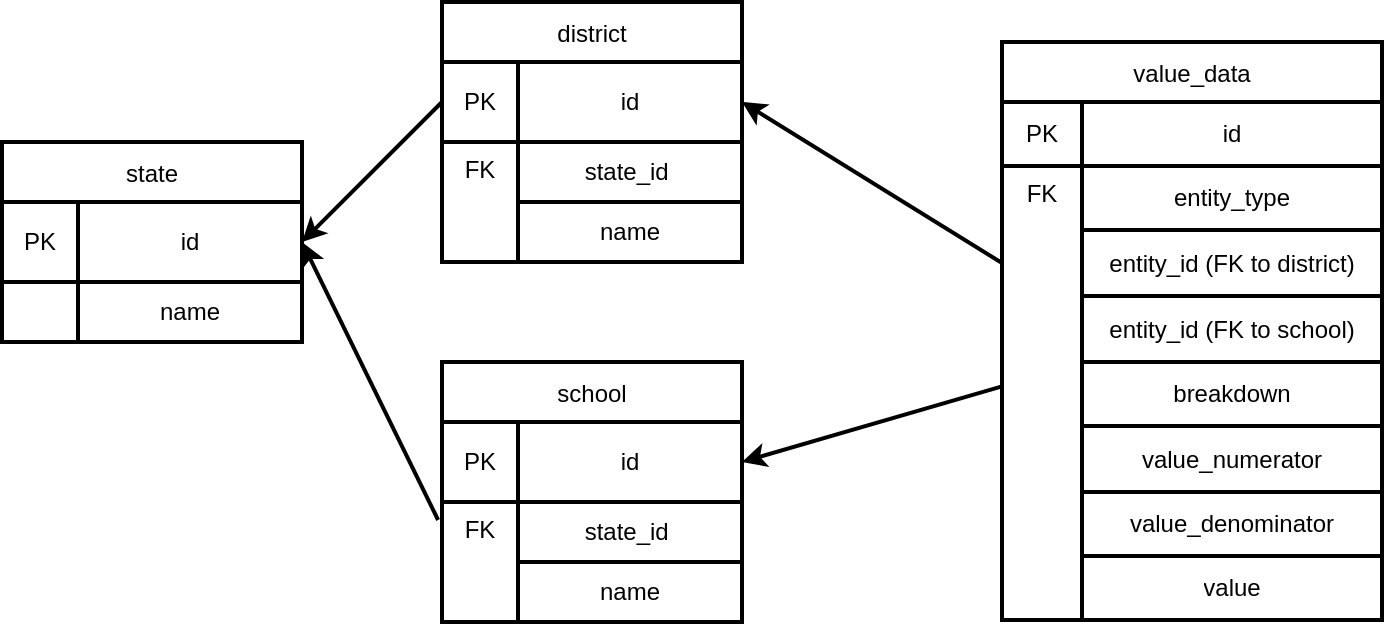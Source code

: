<mxfile>
    <diagram id="xssPVQGVZekKtmBHHXIr" name="Page-1">
        <mxGraphModel dx="973" dy="680" grid="1" gridSize="10" guides="1" tooltips="1" connect="1" arrows="1" fold="1" page="0" pageScale="1" pageWidth="850" pageHeight="1100" background="#ffffff" math="0" shadow="0">
            <root>
                <mxCell id="0"/>
                <mxCell id="1" parent="0"/>
                <mxCell id="152" style="edgeStyle=none;html=1;entryX=1;entryY=0.5;entryDx=0;entryDy=0;strokeWidth=2;fillColor=none;" edge="1" parent="1" source="32" target="126">
                    <mxGeometry relative="1" as="geometry">
                        <mxPoint x="440" y="470" as="targetPoint"/>
                    </mxGeometry>
                </mxCell>
                <mxCell id="32" value="value_data" style="shape=table;startSize=30;container=1;collapsible=0;childLayout=tableLayout;labelBackgroundColor=none;fontFamily=Helvetica;fontSize=12;strokeWidth=2;fillColor=none;" parent="1" vertex="1">
                    <mxGeometry x="560" y="260" width="190" height="289" as="geometry"/>
                </mxCell>
                <mxCell id="33" value="" style="shape=tableRow;horizontal=0;startSize=0;swimlaneHead=0;swimlaneBody=0;top=0;left=0;bottom=0;right=0;collapsible=0;dropTarget=0;fillColor=none;points=[[0,0.5],[1,0.5]];portConstraint=eastwest;labelBackgroundColor=none;fontFamily=Helvetica;fontSize=12;strokeWidth=2;" parent="32" vertex="1">
                    <mxGeometry y="30" width="190" height="32" as="geometry"/>
                </mxCell>
                <mxCell id="80" value="PK" style="shape=partialRectangle;html=1;whiteSpace=wrap;connectable=0;overflow=hidden;fillColor=none;top=0;left=0;bottom=0;right=0;pointerEvents=1;labelBackgroundColor=none;labelBorderColor=none;fontFamily=Helvetica;fontSize=12;strokeWidth=2;" parent="33" vertex="1">
                    <mxGeometry width="40" height="32" as="geometry">
                        <mxRectangle width="40" height="32" as="alternateBounds"/>
                    </mxGeometry>
                </mxCell>
                <mxCell id="34" value="&lt;span style=&quot;font-size: 12px; text-align: start;&quot;&gt;id&lt;/span&gt;" style="shape=partialRectangle;html=1;whiteSpace=wrap;connectable=0;overflow=hidden;fillColor=none;top=0;left=0;bottom=0;right=0;pointerEvents=1;labelBackgroundColor=none;labelBorderColor=none;fontFamily=Helvetica;fontSize=12;strokeWidth=2;" parent="33" vertex="1">
                    <mxGeometry x="40" width="150" height="32" as="geometry">
                        <mxRectangle width="150" height="32" as="alternateBounds"/>
                    </mxGeometry>
                </mxCell>
                <mxCell id="119" style="shape=tableRow;horizontal=0;startSize=0;swimlaneHead=0;swimlaneBody=0;top=0;left=0;bottom=0;right=0;collapsible=0;dropTarget=0;fillColor=none;points=[[0,0.5],[1,0.5]];portConstraint=eastwest;labelBackgroundColor=none;fontFamily=Helvetica;fontSize=12;strokeWidth=2;" vertex="1" parent="32">
                    <mxGeometry y="62" width="190" height="32" as="geometry"/>
                </mxCell>
                <mxCell id="120" value="FK" style="shape=partialRectangle;html=1;whiteSpace=wrap;connectable=0;overflow=hidden;fillColor=none;top=0;left=0;bottom=0;right=0;pointerEvents=1;labelBackgroundColor=none;labelBorderColor=none;fontFamily=Helvetica;fontSize=12;verticalAlign=top;rowspan=7;colspan=1;strokeWidth=2;" vertex="1" parent="119">
                    <mxGeometry width="40" height="227" as="geometry">
                        <mxRectangle width="40" height="32" as="alternateBounds"/>
                    </mxGeometry>
                </mxCell>
                <mxCell id="121" value="entity_type" style="shape=partialRectangle;html=1;whiteSpace=wrap;connectable=0;overflow=hidden;fillColor=none;top=0;left=0;bottom=0;right=0;pointerEvents=1;labelBackgroundColor=none;labelBorderColor=none;fontFamily=Helvetica;fontSize=12;strokeWidth=2;" vertex="1" parent="119">
                    <mxGeometry x="40" width="150" height="32" as="geometry">
                        <mxRectangle width="150" height="32" as="alternateBounds"/>
                    </mxGeometry>
                </mxCell>
                <mxCell id="136" value="" style="shape=tableRow;horizontal=0;startSize=0;swimlaneHead=0;swimlaneBody=0;top=0;left=0;bottom=0;right=0;collapsible=0;dropTarget=0;fillColor=none;points=[[0,0.5],[1,0.5]];portConstraint=eastwest;labelBackgroundColor=none;fontFamily=Helvetica;fontSize=12;strokeWidth=2;" vertex="1" parent="32">
                    <mxGeometry y="94" width="190" height="33" as="geometry"/>
                </mxCell>
                <mxCell id="137" value="" style="shape=partialRectangle;html=1;whiteSpace=wrap;connectable=0;overflow=hidden;fillColor=none;top=0;left=0;bottom=0;right=0;pointerEvents=1;fontColor=default;strokeColor=none;labelBackgroundColor=none;labelBorderColor=none;fontFamily=Helvetica;fontSize=12;verticalAlign=top;" vertex="1" visible="0" parent="136">
                    <mxGeometry width="40" height="33" as="geometry">
                        <mxRectangle width="40" height="33" as="alternateBounds"/>
                    </mxGeometry>
                </mxCell>
                <mxCell id="138" value="&lt;span style=&quot;font-size: 12px; text-align: start;&quot;&gt;entity_id (FK to district)&lt;/span&gt;" style="shape=partialRectangle;html=1;whiteSpace=wrap;connectable=0;overflow=hidden;fillColor=none;top=0;left=0;bottom=0;right=0;pointerEvents=1;labelBackgroundColor=none;labelBorderColor=none;fontFamily=Helvetica;fontSize=12;strokeWidth=2;" vertex="1" parent="136">
                    <mxGeometry x="40" width="150" height="33" as="geometry">
                        <mxRectangle width="150" height="33" as="alternateBounds"/>
                    </mxGeometry>
                </mxCell>
                <mxCell id="35" value="" style="shape=tableRow;horizontal=0;startSize=0;swimlaneHead=0;swimlaneBody=0;top=0;left=0;bottom=0;right=0;collapsible=0;dropTarget=0;fillColor=none;points=[[0,0.5],[1,0.5]];portConstraint=eastwest;labelBackgroundColor=none;fontFamily=Helvetica;fontSize=12;strokeWidth=2;" parent="32" vertex="1">
                    <mxGeometry y="127" width="190" height="33" as="geometry"/>
                </mxCell>
                <mxCell id="81" value="" style="shape=partialRectangle;html=1;whiteSpace=wrap;connectable=0;overflow=hidden;fillColor=none;top=0;left=0;bottom=0;right=0;pointerEvents=1;fontColor=default;strokeColor=none;labelBackgroundColor=none;labelBorderColor=none;fontFamily=Helvetica;fontSize=12;verticalAlign=top;" parent="35" vertex="1" visible="0">
                    <mxGeometry width="40" height="33" as="geometry">
                        <mxRectangle width="40" height="33" as="alternateBounds"/>
                    </mxGeometry>
                </mxCell>
                <mxCell id="36" value="&lt;span style=&quot;font-size: 12px; text-align: start;&quot;&gt;entity_id (FK to school)&lt;/span&gt;" style="shape=partialRectangle;html=1;whiteSpace=wrap;connectable=0;overflow=hidden;fillColor=none;top=0;left=0;bottom=0;right=0;pointerEvents=1;labelBackgroundColor=none;labelBorderColor=none;fontFamily=Helvetica;fontSize=12;strokeWidth=2;" parent="35" vertex="1">
                    <mxGeometry x="40" width="150" height="33" as="geometry">
                        <mxRectangle width="150" height="33" as="alternateBounds"/>
                    </mxGeometry>
                </mxCell>
                <mxCell id="37" value="" style="shape=tableRow;horizontal=0;startSize=0;swimlaneHead=0;swimlaneBody=0;top=0;left=0;bottom=0;right=0;collapsible=0;dropTarget=0;fillColor=none;points=[[0,0.5],[1,0.5]];portConstraint=eastwest;labelBackgroundColor=none;fontFamily=Helvetica;fontSize=12;strokeWidth=2;" parent="32" vertex="1">
                    <mxGeometry y="160" width="190" height="32" as="geometry"/>
                </mxCell>
                <mxCell id="82" value="" style="shape=partialRectangle;html=1;whiteSpace=wrap;connectable=0;overflow=hidden;fillColor=none;top=0;left=0;bottom=0;right=0;pointerEvents=1;fontColor=default;strokeColor=none;labelBackgroundColor=none;labelBorderColor=none;fontFamily=Helvetica;fontSize=12;" parent="37" vertex="1" visible="0">
                    <mxGeometry width="40" height="32" as="geometry">
                        <mxRectangle width="40" height="32" as="alternateBounds"/>
                    </mxGeometry>
                </mxCell>
                <mxCell id="38" value="&lt;span style=&quot;text-align: start;&quot;&gt;breakdown&lt;/span&gt;" style="shape=partialRectangle;html=1;whiteSpace=wrap;connectable=0;overflow=hidden;fillColor=none;top=0;left=0;bottom=0;right=0;pointerEvents=1;labelBackgroundColor=none;labelBorderColor=none;fontFamily=Helvetica;fontSize=12;strokeWidth=2;" parent="37" vertex="1">
                    <mxGeometry x="40" width="150" height="32" as="geometry">
                        <mxRectangle width="150" height="32" as="alternateBounds"/>
                    </mxGeometry>
                </mxCell>
                <mxCell id="39" value="" style="shape=tableRow;horizontal=0;startSize=0;swimlaneHead=0;swimlaneBody=0;top=0;left=0;bottom=0;right=0;collapsible=0;dropTarget=0;fillColor=none;points=[[0,0.5],[1,0.5]];portConstraint=eastwest;labelBackgroundColor=none;fontFamily=Helvetica;fontSize=12;strokeWidth=2;" parent="32" vertex="1">
                    <mxGeometry y="192" width="190" height="33" as="geometry"/>
                </mxCell>
                <mxCell id="83" value="" style="shape=partialRectangle;html=1;whiteSpace=wrap;connectable=0;overflow=hidden;fillColor=none;top=0;left=0;bottom=0;right=0;pointerEvents=1;fontColor=default;strokeColor=none;labelBackgroundColor=none;labelBorderColor=none;fontFamily=Helvetica;fontSize=12;" parent="39" vertex="1" visible="0">
                    <mxGeometry width="40" height="33" as="geometry">
                        <mxRectangle width="40" height="33" as="alternateBounds"/>
                    </mxGeometry>
                </mxCell>
                <mxCell id="40" value="value_numerator" style="shape=partialRectangle;html=1;whiteSpace=wrap;connectable=0;overflow=hidden;fillColor=none;top=0;left=0;bottom=0;right=0;pointerEvents=1;labelBackgroundColor=none;labelBorderColor=none;fontFamily=Helvetica;fontSize=12;strokeWidth=2;" parent="39" vertex="1">
                    <mxGeometry x="40" width="150" height="33" as="geometry">
                        <mxRectangle width="150" height="33" as="alternateBounds"/>
                    </mxGeometry>
                </mxCell>
                <mxCell id="41" value="" style="shape=tableRow;horizontal=0;startSize=0;swimlaneHead=0;swimlaneBody=0;top=0;left=0;bottom=0;right=0;collapsible=0;dropTarget=0;fillColor=none;points=[[0,0.5],[1,0.5]];portConstraint=eastwest;labelBackgroundColor=none;fontFamily=Helvetica;fontSize=12;strokeWidth=2;" parent="32" vertex="1">
                    <mxGeometry y="225" width="190" height="32" as="geometry"/>
                </mxCell>
                <mxCell id="84" style="shape=partialRectangle;html=1;whiteSpace=wrap;connectable=0;overflow=hidden;fillColor=none;top=0;left=0;bottom=0;right=0;pointerEvents=1;fontColor=default;strokeColor=none;labelBackgroundColor=none;labelBorderColor=none;fontFamily=Helvetica;fontSize=12;" parent="41" vertex="1" visible="0">
                    <mxGeometry width="40" height="32" as="geometry">
                        <mxRectangle width="40" height="32" as="alternateBounds"/>
                    </mxGeometry>
                </mxCell>
                <mxCell id="42" value="value_denominator" style="shape=partialRectangle;html=1;whiteSpace=wrap;connectable=0;overflow=hidden;fillColor=none;top=0;left=0;bottom=0;right=0;pointerEvents=1;labelBackgroundColor=none;labelBorderColor=none;fontFamily=Helvetica;fontSize=12;strokeWidth=2;" parent="41" vertex="1">
                    <mxGeometry x="40" width="150" height="32" as="geometry">
                        <mxRectangle width="150" height="32" as="alternateBounds"/>
                    </mxGeometry>
                </mxCell>
                <mxCell id="112" style="shape=tableRow;horizontal=0;startSize=0;swimlaneHead=0;swimlaneBody=0;top=0;left=0;bottom=0;right=0;collapsible=0;dropTarget=0;fillColor=none;points=[[0,0.5],[1,0.5]];portConstraint=eastwest;labelBackgroundColor=none;fontFamily=Helvetica;fontSize=12;strokeWidth=2;" vertex="1" parent="32">
                    <mxGeometry y="257" width="190" height="32" as="geometry"/>
                </mxCell>
                <mxCell id="113" style="shape=partialRectangle;html=1;whiteSpace=wrap;connectable=0;overflow=hidden;fillColor=none;top=0;left=0;bottom=0;right=0;pointerEvents=1;fontColor=default;strokeColor=none;labelBackgroundColor=none;labelBorderColor=none;fontFamily=Helvetica;fontSize=12;" vertex="1" visible="0" parent="112">
                    <mxGeometry width="40" height="32" as="geometry">
                        <mxRectangle width="40" height="32" as="alternateBounds"/>
                    </mxGeometry>
                </mxCell>
                <mxCell id="114" value="value" style="shape=partialRectangle;html=1;whiteSpace=wrap;connectable=0;overflow=hidden;fillColor=none;top=0;left=0;bottom=0;right=0;pointerEvents=1;labelBackgroundColor=none;labelBorderColor=none;fontFamily=Helvetica;fontSize=12;strokeWidth=2;" vertex="1" parent="112">
                    <mxGeometry x="40" width="150" height="32" as="geometry">
                        <mxRectangle width="150" height="32" as="alternateBounds"/>
                    </mxGeometry>
                </mxCell>
                <mxCell id="89" value="district" style="shape=table;startSize=30;container=1;collapsible=0;childLayout=tableLayout;labelBackgroundColor=none;fontFamily=Helvetica;fontSize=12;strokeWidth=2;fillColor=none;" vertex="1" parent="1">
                    <mxGeometry x="280" y="240" width="150" height="130" as="geometry"/>
                </mxCell>
                <mxCell id="90" value="" style="shape=tableRow;horizontal=0;startSize=0;swimlaneHead=0;swimlaneBody=0;top=0;left=0;bottom=0;right=0;collapsible=0;dropTarget=0;fillColor=none;points=[[0,0.5],[1,0.5]];portConstraint=eastwest;labelBackgroundColor=none;fontFamily=Helvetica;fontSize=12;strokeWidth=2;" vertex="1" parent="89">
                    <mxGeometry y="30" width="150" height="40" as="geometry"/>
                </mxCell>
                <mxCell id="91" value="&lt;span style=&quot;font-size: 12px; text-align: start;&quot;&gt;PK&lt;/span&gt;" style="shape=partialRectangle;html=1;whiteSpace=wrap;connectable=0;overflow=hidden;fillColor=none;top=0;left=0;bottom=0;right=0;pointerEvents=1;labelBackgroundColor=none;fontFamily=Helvetica;fontSize=12;strokeWidth=2;" vertex="1" parent="90">
                    <mxGeometry width="38" height="40" as="geometry">
                        <mxRectangle width="38" height="40" as="alternateBounds"/>
                    </mxGeometry>
                </mxCell>
                <mxCell id="92" value="id" style="shape=partialRectangle;html=1;whiteSpace=wrap;connectable=0;overflow=hidden;fillColor=none;top=0;left=0;bottom=0;right=0;pointerEvents=1;labelBackgroundColor=none;fontFamily=Helvetica;fontSize=12;strokeWidth=2;" vertex="1" parent="90">
                    <mxGeometry x="38" width="112" height="40" as="geometry">
                        <mxRectangle width="112" height="40" as="alternateBounds"/>
                    </mxGeometry>
                </mxCell>
                <mxCell id="93" value="" style="shape=tableRow;horizontal=0;startSize=0;swimlaneHead=0;swimlaneBody=0;top=0;left=0;bottom=0;right=0;collapsible=0;dropTarget=0;fillColor=none;points=[[0,0.5],[1,0.5]];portConstraint=eastwest;labelBackgroundColor=none;fontFamily=Helvetica;fontSize=12;strokeWidth=2;" vertex="1" parent="89">
                    <mxGeometry y="70" width="150" height="30" as="geometry"/>
                </mxCell>
                <mxCell id="94" value="FK" style="shape=partialRectangle;html=1;whiteSpace=wrap;connectable=0;overflow=hidden;fillColor=none;top=0;left=0;bottom=0;right=0;pointerEvents=1;labelBackgroundColor=none;fontFamily=Helvetica;fontSize=12;rowspan=2;colspan=1;verticalAlign=top;strokeWidth=2;" vertex="1" parent="93">
                    <mxGeometry width="38" height="60" as="geometry">
                        <mxRectangle width="38" height="30" as="alternateBounds"/>
                    </mxGeometry>
                </mxCell>
                <mxCell id="95" value="&lt;span style=&quot;text-align: start;&quot;&gt;state_id&amp;nbsp;&lt;/span&gt;" style="shape=partialRectangle;html=1;whiteSpace=wrap;connectable=0;overflow=hidden;fillColor=none;top=0;left=0;bottom=0;right=0;pointerEvents=1;labelBackgroundColor=none;fontFamily=Helvetica;fontSize=12;strokeWidth=2;" vertex="1" parent="93">
                    <mxGeometry x="38" width="112" height="30" as="geometry">
                        <mxRectangle width="112" height="30" as="alternateBounds"/>
                    </mxGeometry>
                </mxCell>
                <mxCell id="122" style="shape=tableRow;horizontal=0;startSize=0;swimlaneHead=0;swimlaneBody=0;top=0;left=0;bottom=0;right=0;collapsible=0;dropTarget=0;fillColor=none;points=[[0,0.5],[1,0.5]];portConstraint=eastwest;labelBackgroundColor=none;fontFamily=Helvetica;fontSize=12;strokeWidth=2;" vertex="1" parent="89">
                    <mxGeometry y="100" width="150" height="30" as="geometry"/>
                </mxCell>
                <mxCell id="123" style="shape=partialRectangle;html=1;whiteSpace=wrap;connectable=0;overflow=hidden;fillColor=none;top=0;left=0;bottom=0;right=0;pointerEvents=1;labelBackgroundColor=none;fontColor=default;fontFamily=Helvetica;fontSize=12;" vertex="1" visible="0" parent="122">
                    <mxGeometry width="38" height="30" as="geometry">
                        <mxRectangle width="38" height="30" as="alternateBounds"/>
                    </mxGeometry>
                </mxCell>
                <mxCell id="124" value="&lt;span style=&quot;text-align: start;&quot;&gt;name&lt;/span&gt;" style="shape=partialRectangle;html=1;whiteSpace=wrap;connectable=0;overflow=hidden;fillColor=none;top=0;left=0;bottom=0;right=0;pointerEvents=1;labelBackgroundColor=none;fontFamily=Helvetica;fontSize=12;strokeWidth=2;" vertex="1" parent="122">
                    <mxGeometry x="38" width="112" height="30" as="geometry">
                        <mxRectangle width="112" height="30" as="alternateBounds"/>
                    </mxGeometry>
                </mxCell>
                <mxCell id="125" value="school" style="shape=table;startSize=30;container=1;collapsible=0;childLayout=tableLayout;labelBackgroundColor=none;fontFamily=Helvetica;fontSize=12;strokeWidth=2;fillColor=none;" vertex="1" parent="1">
                    <mxGeometry x="280" y="420" width="150" height="130" as="geometry"/>
                </mxCell>
                <mxCell id="126" value="" style="shape=tableRow;horizontal=0;startSize=0;swimlaneHead=0;swimlaneBody=0;top=0;left=0;bottom=0;right=0;collapsible=0;dropTarget=0;fillColor=none;points=[[0,0.5],[1,0.5]];portConstraint=eastwest;labelBackgroundColor=none;fontFamily=Helvetica;fontSize=12;strokeWidth=2;" vertex="1" parent="125">
                    <mxGeometry y="30" width="150" height="40" as="geometry"/>
                </mxCell>
                <mxCell id="127" value="&lt;span style=&quot;font-size: 12px; text-align: start;&quot;&gt;PK&lt;/span&gt;" style="shape=partialRectangle;html=1;whiteSpace=wrap;connectable=0;overflow=hidden;fillColor=none;top=0;left=0;bottom=0;right=0;pointerEvents=1;labelBackgroundColor=none;fontFamily=Helvetica;fontSize=12;strokeWidth=2;" vertex="1" parent="126">
                    <mxGeometry width="38" height="40" as="geometry">
                        <mxRectangle width="38" height="40" as="alternateBounds"/>
                    </mxGeometry>
                </mxCell>
                <mxCell id="128" value="id" style="shape=partialRectangle;html=1;whiteSpace=wrap;connectable=0;overflow=hidden;fillColor=none;top=0;left=0;bottom=0;right=0;pointerEvents=1;labelBackgroundColor=none;fontFamily=Helvetica;fontSize=12;strokeWidth=2;" vertex="1" parent="126">
                    <mxGeometry x="38" width="112" height="40" as="geometry">
                        <mxRectangle width="112" height="40" as="alternateBounds"/>
                    </mxGeometry>
                </mxCell>
                <mxCell id="129" value="" style="shape=tableRow;horizontal=0;startSize=0;swimlaneHead=0;swimlaneBody=0;top=0;left=0;bottom=0;right=0;collapsible=0;dropTarget=0;fillColor=none;points=[[0,0.5],[1,0.5]];portConstraint=eastwest;labelBackgroundColor=none;fontFamily=Helvetica;fontSize=12;strokeWidth=2;" vertex="1" parent="125">
                    <mxGeometry y="70" width="150" height="30" as="geometry"/>
                </mxCell>
                <mxCell id="130" value="FK" style="shape=partialRectangle;html=1;whiteSpace=wrap;connectable=0;overflow=hidden;fillColor=none;top=0;left=0;bottom=0;right=0;pointerEvents=1;labelBackgroundColor=none;fontFamily=Helvetica;fontSize=12;rowspan=2;colspan=1;verticalAlign=top;strokeWidth=2;" vertex="1" parent="129">
                    <mxGeometry width="38" height="60" as="geometry">
                        <mxRectangle width="38" height="30" as="alternateBounds"/>
                    </mxGeometry>
                </mxCell>
                <mxCell id="131" value="&lt;span style=&quot;text-align: start;&quot;&gt;state_id&amp;nbsp;&lt;/span&gt;" style="shape=partialRectangle;html=1;whiteSpace=wrap;connectable=0;overflow=hidden;fillColor=none;top=0;left=0;bottom=0;right=0;pointerEvents=1;labelBackgroundColor=none;fontFamily=Helvetica;fontSize=12;strokeWidth=2;" vertex="1" parent="129">
                    <mxGeometry x="38" width="112" height="30" as="geometry">
                        <mxRectangle width="112" height="30" as="alternateBounds"/>
                    </mxGeometry>
                </mxCell>
                <mxCell id="132" style="shape=tableRow;horizontal=0;startSize=0;swimlaneHead=0;swimlaneBody=0;top=0;left=0;bottom=0;right=0;collapsible=0;dropTarget=0;fillColor=none;points=[[0,0.5],[1,0.5]];portConstraint=eastwest;labelBackgroundColor=none;fontFamily=Helvetica;fontSize=12;strokeWidth=2;" vertex="1" parent="125">
                    <mxGeometry y="100" width="150" height="30" as="geometry"/>
                </mxCell>
                <mxCell id="133" style="shape=partialRectangle;html=1;whiteSpace=wrap;connectable=0;overflow=hidden;fillColor=none;top=0;left=0;bottom=0;right=0;pointerEvents=1;labelBackgroundColor=none;fontColor=default;fontFamily=Helvetica;fontSize=12;" vertex="1" visible="0" parent="132">
                    <mxGeometry width="38" height="30" as="geometry">
                        <mxRectangle width="38" height="30" as="alternateBounds"/>
                    </mxGeometry>
                </mxCell>
                <mxCell id="134" value="&lt;span style=&quot;text-align: start;&quot;&gt;name&lt;/span&gt;" style="shape=partialRectangle;html=1;whiteSpace=wrap;connectable=0;overflow=hidden;fillColor=none;top=0;left=0;bottom=0;right=0;pointerEvents=1;labelBackgroundColor=none;fontFamily=Helvetica;fontSize=12;strokeWidth=2;" vertex="1" parent="132">
                    <mxGeometry x="38" width="112" height="30" as="geometry">
                        <mxRectangle width="112" height="30" as="alternateBounds"/>
                    </mxGeometry>
                </mxCell>
                <mxCell id="139" value="state" style="shape=table;startSize=30;container=1;collapsible=0;childLayout=tableLayout;labelBackgroundColor=none;fontFamily=Helvetica;fontSize=12;strokeWidth=2;fillColor=none;" vertex="1" parent="1">
                    <mxGeometry x="60" y="310" width="150" height="100" as="geometry"/>
                </mxCell>
                <mxCell id="140" value="" style="shape=tableRow;horizontal=0;startSize=0;swimlaneHead=0;swimlaneBody=0;top=0;left=0;bottom=0;right=0;collapsible=0;dropTarget=0;fillColor=none;points=[[0,0.5],[1,0.5]];portConstraint=eastwest;labelBackgroundColor=none;fontFamily=Helvetica;fontSize=12;strokeWidth=2;" vertex="1" parent="139">
                    <mxGeometry y="30" width="150" height="40" as="geometry"/>
                </mxCell>
                <mxCell id="141" value="&lt;span style=&quot;font-size: 12px; text-align: start;&quot;&gt;PK&lt;/span&gt;" style="shape=partialRectangle;html=1;whiteSpace=wrap;connectable=0;overflow=hidden;fillColor=none;top=0;left=0;bottom=0;right=0;pointerEvents=1;labelBackgroundColor=none;fontFamily=Helvetica;fontSize=12;strokeWidth=2;" vertex="1" parent="140">
                    <mxGeometry width="38" height="40" as="geometry">
                        <mxRectangle width="38" height="40" as="alternateBounds"/>
                    </mxGeometry>
                </mxCell>
                <mxCell id="142" value="id" style="shape=partialRectangle;html=1;whiteSpace=wrap;connectable=0;overflow=hidden;fillColor=none;top=0;left=0;bottom=0;right=0;pointerEvents=1;labelBackgroundColor=none;fontFamily=Helvetica;fontSize=12;strokeWidth=2;" vertex="1" parent="140">
                    <mxGeometry x="38" width="112" height="40" as="geometry">
                        <mxRectangle width="112" height="40" as="alternateBounds"/>
                    </mxGeometry>
                </mxCell>
                <mxCell id="146" style="shape=tableRow;horizontal=0;startSize=0;swimlaneHead=0;swimlaneBody=0;top=0;left=0;bottom=0;right=0;collapsible=0;dropTarget=0;fillColor=none;points=[[0,0.5],[1,0.5]];portConstraint=eastwest;labelBackgroundColor=none;fontFamily=Helvetica;fontSize=12;strokeWidth=2;" vertex="1" parent="139">
                    <mxGeometry y="70" width="150" height="30" as="geometry"/>
                </mxCell>
                <mxCell id="147" style="shape=partialRectangle;html=1;whiteSpace=wrap;connectable=0;overflow=hidden;fillColor=none;top=0;left=0;bottom=0;right=0;pointerEvents=1;labelBackgroundColor=none;fontFamily=Helvetica;fontSize=12;strokeWidth=2;" vertex="1" parent="146">
                    <mxGeometry width="38" height="30" as="geometry">
                        <mxRectangle width="38" height="30" as="alternateBounds"/>
                    </mxGeometry>
                </mxCell>
                <mxCell id="148" value="&lt;span style=&quot;text-align: start;&quot;&gt;name&lt;/span&gt;" style="shape=partialRectangle;html=1;whiteSpace=wrap;connectable=0;overflow=hidden;fillColor=none;top=0;left=0;bottom=0;right=0;pointerEvents=1;labelBackgroundColor=none;fontFamily=Helvetica;fontSize=12;strokeWidth=2;" vertex="1" parent="146">
                    <mxGeometry x="38" width="112" height="30" as="geometry">
                        <mxRectangle width="112" height="30" as="alternateBounds"/>
                    </mxGeometry>
                </mxCell>
                <mxCell id="149" style="edgeStyle=none;html=1;entryX=1;entryY=0.5;entryDx=0;entryDy=0;exitX=0;exitY=0.5;exitDx=0;exitDy=0;strokeWidth=2;fillColor=none;" edge="1" parent="1" source="90" target="140">
                    <mxGeometry relative="1" as="geometry"/>
                </mxCell>
                <mxCell id="150" style="edgeStyle=none;html=1;exitX=-0.013;exitY=0.3;exitDx=0;exitDy=0;exitPerimeter=0;strokeWidth=2;fillColor=none;" edge="1" parent="1" source="129">
                    <mxGeometry relative="1" as="geometry">
                        <mxPoint x="210" y="360" as="targetPoint"/>
                    </mxGeometry>
                </mxCell>
                <mxCell id="151" style="edgeStyle=none;html=1;entryX=1;entryY=0.5;entryDx=0;entryDy=0;exitX=0;exitY=0.5;exitDx=0;exitDy=0;strokeWidth=2;fillColor=none;" edge="1" parent="1" source="136" target="90">
                    <mxGeometry relative="1" as="geometry"/>
                </mxCell>
            </root>
        </mxGraphModel>
    </diagram>
</mxfile>